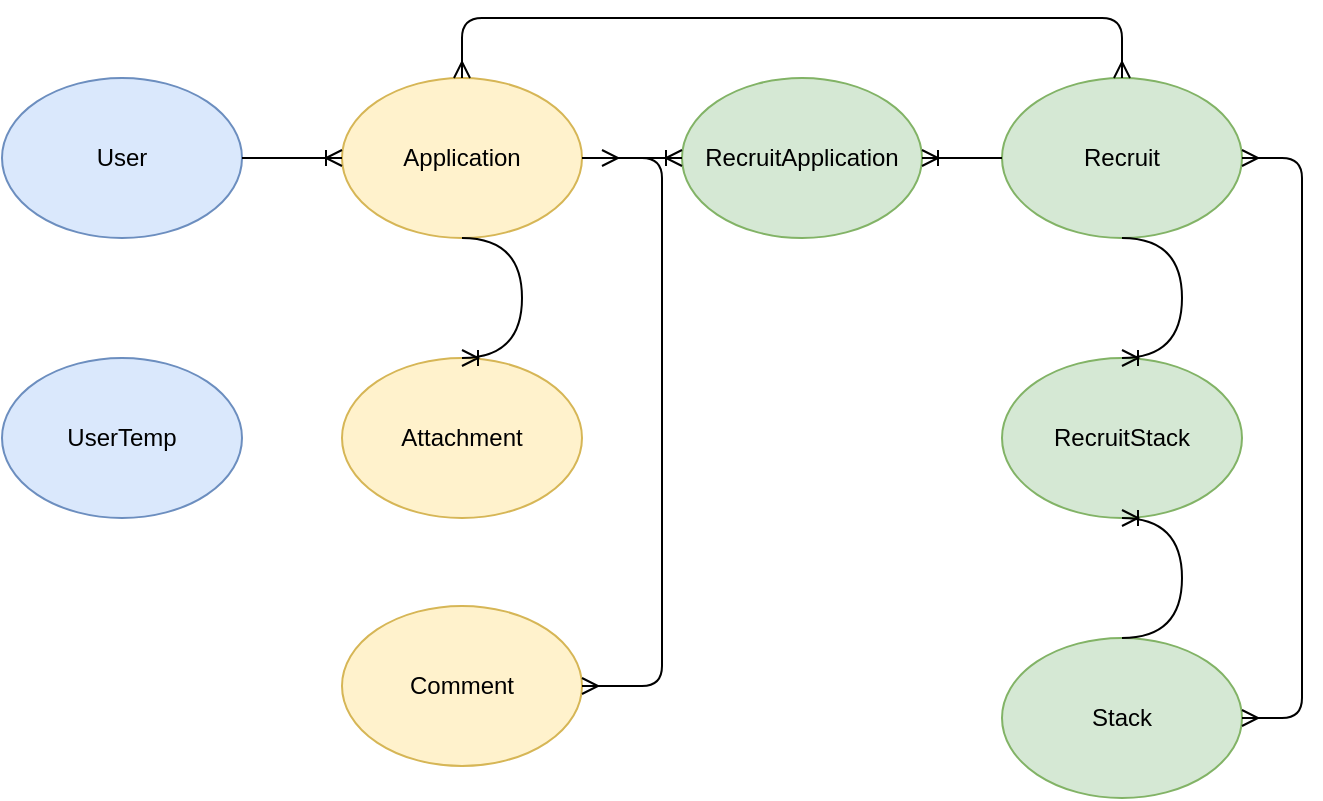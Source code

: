 <mxfile version="15.1.4" type="device"><diagram id="erQXGyBwoiioncLX0s0M" name="페이지-1"><mxGraphModel dx="605" dy="529" grid="1" gridSize="10" guides="1" tooltips="1" connect="1" arrows="1" fold="1" page="1" pageScale="1" pageWidth="827" pageHeight="1169" math="0" shadow="0"><root><mxCell id="0"/><mxCell id="1" parent="0"/><mxCell id="psjN37gVbRtWhjNPLSeE-1" value="User" style="ellipse;whiteSpace=wrap;html=1;fillColor=#dae8fc;strokeColor=#6c8ebf;" parent="1" vertex="1"><mxGeometry x="40" y="50" width="120" height="80" as="geometry"/></mxCell><mxCell id="psjN37gVbRtWhjNPLSeE-2" value="RecruitStack" style="ellipse;whiteSpace=wrap;html=1;fillColor=#d5e8d4;strokeColor=#82b366;" parent="1" vertex="1"><mxGeometry x="540" y="190" width="120" height="80" as="geometry"/></mxCell><mxCell id="psjN37gVbRtWhjNPLSeE-3" value="Application" style="ellipse;whiteSpace=wrap;html=1;fillColor=#fff2cc;strokeColor=#d6b656;" parent="1" vertex="1"><mxGeometry x="210" y="50" width="120" height="80" as="geometry"/></mxCell><mxCell id="psjN37gVbRtWhjNPLSeE-4" value="Recruit" style="ellipse;whiteSpace=wrap;html=1;fillColor=#d5e8d4;strokeColor=#82b366;" parent="1" vertex="1"><mxGeometry x="540" y="50" width="120" height="80" as="geometry"/></mxCell><mxCell id="psjN37gVbRtWhjNPLSeE-5" value="Stack" style="ellipse;whiteSpace=wrap;html=1;fillColor=#d5e8d4;strokeColor=#82b366;" parent="1" vertex="1"><mxGeometry x="540" y="330" width="120" height="80" as="geometry"/></mxCell><mxCell id="psjN37gVbRtWhjNPLSeE-6" value="Attachment" style="ellipse;whiteSpace=wrap;html=1;fillColor=#fff2cc;strokeColor=#d6b656;" parent="1" vertex="1"><mxGeometry x="210" y="190" width="120" height="80" as="geometry"/></mxCell><mxCell id="psjN37gVbRtWhjNPLSeE-48" value="" style="edgeStyle=entityRelationEdgeStyle;fontSize=12;html=1;endArrow=ERmany;startArrow=ERmany;targetPerimeterSpacing=0;strokeColor=#000000;entryX=1;entryY=0.5;entryDx=0;entryDy=0;exitX=1;exitY=0.5;exitDx=0;exitDy=0;" parent="1" source="psjN37gVbRtWhjNPLSeE-4" target="psjN37gVbRtWhjNPLSeE-5" edge="1"><mxGeometry width="100" height="100" relative="1" as="geometry"><mxPoint x="360" y="510" as="sourcePoint"/><mxPoint x="460" y="410" as="targetPoint"/></mxGeometry></mxCell><mxCell id="psjN37gVbRtWhjNPLSeE-49" value="" style="edgeStyle=entityRelationEdgeStyle;fontSize=12;html=1;endArrow=ERoneToMany;targetPerimeterSpacing=0;strokeColor=#000000;entryX=0.5;entryY=0;entryDx=0;entryDy=0;exitX=0.5;exitY=1;exitDx=0;exitDy=0;curved=1;" parent="1" source="psjN37gVbRtWhjNPLSeE-4" target="psjN37gVbRtWhjNPLSeE-2" edge="1"><mxGeometry width="100" height="100" relative="1" as="geometry"><mxPoint x="414" y="390" as="sourcePoint"/><mxPoint x="514" y="290" as="targetPoint"/></mxGeometry></mxCell><mxCell id="psjN37gVbRtWhjNPLSeE-50" value="" style="edgeStyle=entityRelationEdgeStyle;fontSize=12;html=1;endArrow=ERoneToMany;targetPerimeterSpacing=0;strokeColor=#000000;entryX=0.5;entryY=1;entryDx=0;entryDy=0;exitX=0.5;exitY=0;exitDx=0;exitDy=0;curved=1;" parent="1" source="psjN37gVbRtWhjNPLSeE-5" target="psjN37gVbRtWhjNPLSeE-2" edge="1"><mxGeometry width="100" height="100" relative="1" as="geometry"><mxPoint x="460" y="380" as="sourcePoint"/><mxPoint x="460" y="440" as="targetPoint"/></mxGeometry></mxCell><mxCell id="psjN37gVbRtWhjNPLSeE-52" value="" style="edgeStyle=entityRelationEdgeStyle;fontSize=12;html=1;endArrow=ERoneToMany;targetPerimeterSpacing=0;strokeColor=#000000;entryX=0.5;entryY=0;entryDx=0;entryDy=0;exitX=0.5;exitY=1;exitDx=0;exitDy=0;curved=1;" parent="1" source="psjN37gVbRtWhjNPLSeE-3" target="psjN37gVbRtWhjNPLSeE-6" edge="1"><mxGeometry width="100" height="100" relative="1" as="geometry"><mxPoint x="360" y="510" as="sourcePoint"/><mxPoint x="460" y="410" as="targetPoint"/></mxGeometry></mxCell><mxCell id="psjN37gVbRtWhjNPLSeE-53" value="" style="edgeStyle=entityRelationEdgeStyle;fontSize=12;html=1;endArrow=ERoneToMany;targetPerimeterSpacing=0;strokeColor=#000000;entryX=0;entryY=0.5;entryDx=0;entryDy=0;exitX=1;exitY=0.5;exitDx=0;exitDy=0;" parent="1" source="psjN37gVbRtWhjNPLSeE-1" target="psjN37gVbRtWhjNPLSeE-3" edge="1"><mxGeometry width="100" height="100" relative="1" as="geometry"><mxPoint x="360" y="510" as="sourcePoint"/><mxPoint x="230" y="140" as="targetPoint"/></mxGeometry></mxCell><mxCell id="k6ujQPGArdzZcSBrkKsj-1" value="UserTemp" style="ellipse;whiteSpace=wrap;html=1;fillColor=#dae8fc;strokeColor=#6c8ebf;" parent="1" vertex="1"><mxGeometry x="40" y="190" width="120" height="80" as="geometry"/></mxCell><mxCell id="k6ujQPGArdzZcSBrkKsj-2" value="RecruitApplication" style="ellipse;whiteSpace=wrap;html=1;fillColor=#d5e8d4;strokeColor=#82b366;" parent="1" vertex="1"><mxGeometry x="380" y="50" width="120" height="80" as="geometry"/></mxCell><mxCell id="k6ujQPGArdzZcSBrkKsj-3" value="" style="edgeStyle=entityRelationEdgeStyle;fontSize=12;html=1;endArrow=ERoneToMany;targetPerimeterSpacing=0;strokeColor=#000000;exitX=1;exitY=0.5;exitDx=0;exitDy=0;" parent="1" source="psjN37gVbRtWhjNPLSeE-3" edge="1"><mxGeometry width="100" height="100" relative="1" as="geometry"><mxPoint x="356" y="90" as="sourcePoint"/><mxPoint x="380" y="90" as="targetPoint"/></mxGeometry></mxCell><mxCell id="k6ujQPGArdzZcSBrkKsj-5" value="" style="edgeStyle=orthogonalEdgeStyle;fontSize=12;html=1;endArrow=ERmany;startArrow=ERmany;entryX=0.5;entryY=0;entryDx=0;entryDy=0;exitX=0.5;exitY=0;exitDx=0;exitDy=0;" parent="1" source="psjN37gVbRtWhjNPLSeE-3" target="psjN37gVbRtWhjNPLSeE-4" edge="1"><mxGeometry width="100" height="100" relative="1" as="geometry"><mxPoint x="350" y="140" as="sourcePoint"/><mxPoint x="450" y="40" as="targetPoint"/><Array as="points"><mxPoint x="270" y="20"/><mxPoint x="600" y="20"/></Array></mxGeometry></mxCell><mxCell id="k6ujQPGArdzZcSBrkKsj-6" value="" style="edgeStyle=entityRelationEdgeStyle;fontSize=12;html=1;endArrow=ERoneToMany;targetPerimeterSpacing=0;strokeColor=#000000;entryX=1;entryY=0.5;entryDx=0;entryDy=0;" parent="1" source="psjN37gVbRtWhjNPLSeE-4" target="k6ujQPGArdzZcSBrkKsj-2" edge="1"><mxGeometry width="100" height="100" relative="1" as="geometry"><mxPoint x="430" y="160" as="sourcePoint"/><mxPoint x="480" y="160" as="targetPoint"/></mxGeometry></mxCell><mxCell id="x0tDC_FA2JIM0AqZVUNI-1" value="Comment" style="ellipse;whiteSpace=wrap;html=1;fillColor=#fff2cc;strokeColor=#d6b656;" parent="1" vertex="1"><mxGeometry x="210" y="314" width="120" height="80" as="geometry"/></mxCell><mxCell id="x0tDC_FA2JIM0AqZVUNI-5" value="" style="edgeStyle=entityRelationEdgeStyle;fontSize=12;html=1;endArrow=ERmany;startArrow=ERmany;targetPerimeterSpacing=0;strokeColor=#000000;entryX=1;entryY=0.5;entryDx=0;entryDy=0;" parent="1" target="x0tDC_FA2JIM0AqZVUNI-1" edge="1"><mxGeometry width="100" height="100" relative="1" as="geometry"><mxPoint x="340" y="90" as="sourcePoint"/><mxPoint x="360" y="440" as="targetPoint"/></mxGeometry></mxCell></root></mxGraphModel></diagram></mxfile>